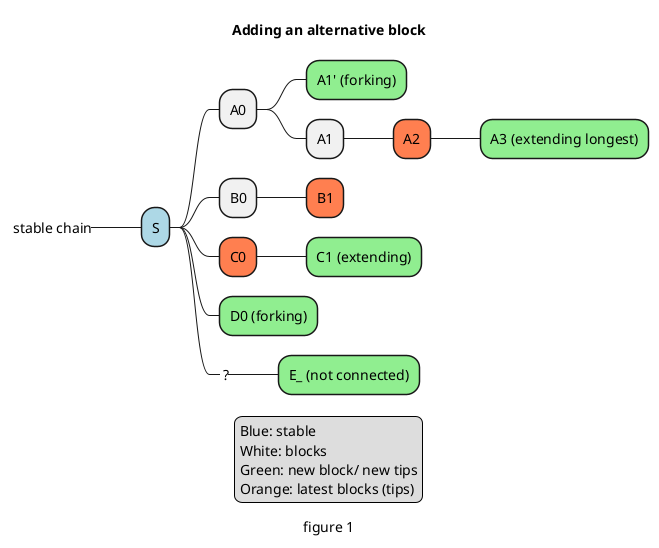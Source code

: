 @startmindmap

caption figure 1
title "Adding an alternative block"

legend
  Blue: stable
  White: blocks
  Green: new block/ new tips
  Orange: latest blocks (tips)
endlegend

*_ stable chain
**[#lightBlue] S
*** A0
****[#lightGreen] A1' (forking)
**** A1
*****[#Coral] A2
******[#lightGreen] A3 (extending longest)
*** B0
****[#Coral] B1
***[#Coral] C0
****[#lightGreen] C1 (extending)
***[#lightGreen] D0 (forking)
***_ ?
****[#lightGreen] E_ (not connected)

@endmindmap